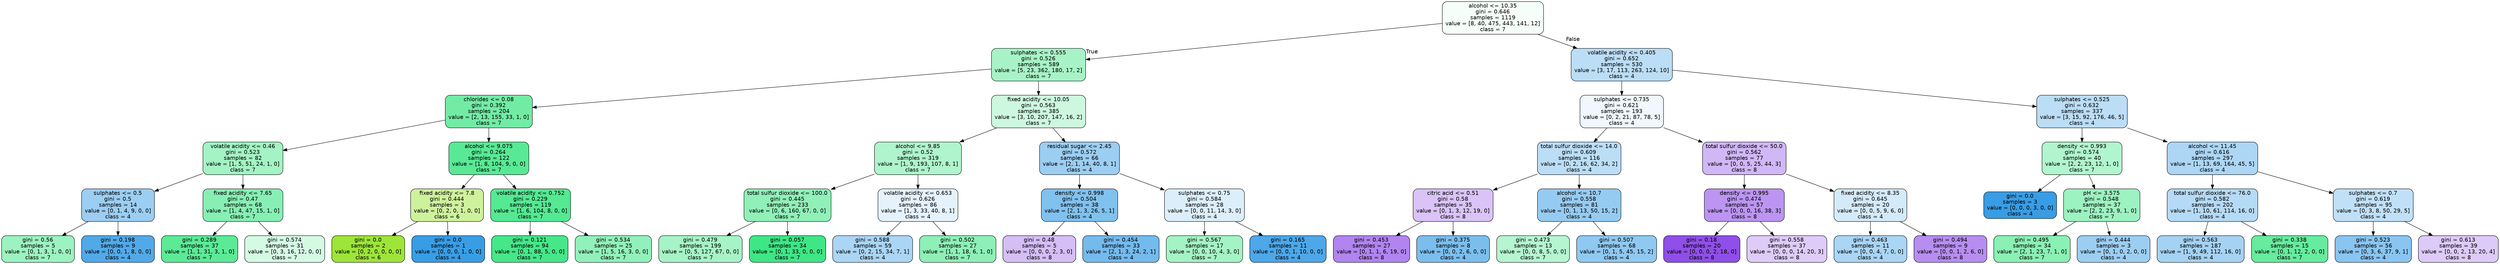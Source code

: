 digraph Tree {
node [shape=box, style="filled, rounded", color="black", fontname=helvetica] ;
edge [fontname=helvetica] ;
0 [label="alcohol <= 10.35\ngini = 0.646\nsamples = 1119\nvalue = [8, 40, 475, 443, 141, 12]\nclass = 7", fillcolor="#f6fef9"] ;
1 [label="sulphates <= 0.555\ngini = 0.526\nsamples = 589\nvalue = [5, 23, 362, 180, 17, 2]\nclass = 7", fillcolor="#a7f3c7"] ;
0 -> 1 [labeldistance=2.5, labelangle=45, headlabel="True"] ;
2 [label="chlorides <= 0.08\ngini = 0.392\nsamples = 204\nvalue = [2, 13, 155, 33, 1, 0]\nclass = 7", fillcolor="#72eca5"] ;
1 -> 2 ;
3 [label="volatile acidity <= 0.46\ngini = 0.523\nsamples = 82\nvalue = [1, 5, 51, 24, 1, 0]\nclass = 7", fillcolor="#a3f3c4"] ;
2 -> 3 ;
4 [label="sulphates <= 0.5\ngini = 0.5\nsamples = 14\nvalue = [0, 1, 4, 9, 0, 0]\nclass = 4", fillcolor="#9ccef2"] ;
3 -> 4 ;
5 [label="gini = 0.56\nsamples = 5\nvalue = [0, 1, 3, 1, 0, 0]\nclass = 7", fillcolor="#9cf2c0"] ;
4 -> 5 ;
6 [label="gini = 0.198\nsamples = 9\nvalue = [0, 0, 1, 8, 0, 0]\nclass = 4", fillcolor="#52a9e8"] ;
4 -> 6 ;
7 [label="fixed acidity <= 7.65\ngini = 0.47\nsamples = 68\nvalue = [1, 4, 47, 15, 1, 0]\nclass = 7", fillcolor="#87efb3"] ;
3 -> 7 ;
8 [label="gini = 0.289\nsamples = 37\nvalue = [1, 1, 31, 3, 1, 0]\nclass = 7", fillcolor="#5cea97"] ;
7 -> 8 ;
9 [label="gini = 0.574\nsamples = 31\nvalue = [0, 3, 16, 12, 0, 0]\nclass = 7", fillcolor="#d5fae4"] ;
7 -> 9 ;
10 [label="alcohol <= 9.075\ngini = 0.264\nsamples = 122\nvalue = [1, 8, 104, 9, 0, 0]\nclass = 7", fillcolor="#59e995"] ;
2 -> 10 ;
11 [label="fixed acidity <= 7.8\ngini = 0.444\nsamples = 3\nvalue = [0, 2, 0, 1, 0, 0]\nclass = 6", fillcolor="#cef29c"] ;
10 -> 11 ;
12 [label="gini = 0.0\nsamples = 2\nvalue = [0, 2, 0, 0, 0, 0]\nclass = 6", fillcolor="#9de539"] ;
11 -> 12 ;
13 [label="gini = 0.0\nsamples = 1\nvalue = [0, 0, 0, 1, 0, 0]\nclass = 4", fillcolor="#399de5"] ;
11 -> 13 ;
14 [label="volatile acidity <= 0.752\ngini = 0.229\nsamples = 119\nvalue = [1, 6, 104, 8, 0, 0]\nclass = 7", fillcolor="#54e992"] ;
10 -> 14 ;
15 [label="gini = 0.121\nsamples = 94\nvalue = [0, 1, 88, 5, 0, 0]\nclass = 7", fillcolor="#46e789"] ;
14 -> 15 ;
16 [label="gini = 0.534\nsamples = 25\nvalue = [1, 5, 16, 3, 0, 0]\nclass = 7", fillcolor="#92f1ba"] ;
14 -> 16 ;
17 [label="fixed acidity <= 10.05\ngini = 0.563\nsamples = 385\nvalue = [3, 10, 207, 147, 16, 2]\nclass = 7", fillcolor="#cdf8df"] ;
1 -> 17 ;
18 [label="alcohol <= 9.85\ngini = 0.52\nsamples = 319\nvalue = [1, 9, 193, 107, 8, 1]\nclass = 7", fillcolor="#aff4cc"] ;
17 -> 18 ;
19 [label="total sulfur dioxide <= 100.0\ngini = 0.445\nsamples = 233\nvalue = [0, 6, 160, 67, 0, 0]\nclass = 7", fillcolor="#90f0b8"] ;
18 -> 19 ;
20 [label="gini = 0.479\nsamples = 199\nvalue = [0, 5, 127, 67, 0, 0]\nclass = 7", fillcolor="#a5f3c6"] ;
19 -> 20 ;
21 [label="gini = 0.057\nsamples = 34\nvalue = [0, 1, 33, 0, 0, 0]\nclass = 7", fillcolor="#3fe685"] ;
19 -> 21 ;
22 [label="volatile acidity <= 0.653\ngini = 0.626\nsamples = 86\nvalue = [1, 3, 33, 40, 8, 1]\nclass = 4", fillcolor="#e5f2fc"] ;
18 -> 22 ;
23 [label="gini = 0.588\nsamples = 59\nvalue = [0, 2, 15, 34, 7, 1]\nclass = 4", fillcolor="#aad5f4"] ;
22 -> 23 ;
24 [label="gini = 0.502\nsamples = 27\nvalue = [1, 1, 18, 6, 1, 0]\nclass = 7", fillcolor="#8ef0b7"] ;
22 -> 24 ;
25 [label="residual sugar <= 2.45\ngini = 0.572\nsamples = 66\nvalue = [2, 1, 14, 40, 8, 1]\nclass = 4", fillcolor="#9ccef2"] ;
17 -> 25 ;
26 [label="density <= 0.998\ngini = 0.504\nsamples = 38\nvalue = [2, 1, 3, 26, 5, 1]\nclass = 4", fillcolor="#81c1ee"] ;
25 -> 26 ;
27 [label="gini = 0.48\nsamples = 5\nvalue = [0, 0, 0, 2, 3, 0]\nclass = 8", fillcolor="#d5bdf6"] ;
26 -> 27 ;
28 [label="gini = 0.454\nsamples = 33\nvalue = [2, 1, 3, 24, 2, 1]\nclass = 4", fillcolor="#74baed"] ;
26 -> 28 ;
29 [label="sulphates <= 0.75\ngini = 0.584\nsamples = 28\nvalue = [0, 0, 11, 14, 3, 0]\nclass = 4", fillcolor="#dceefa"] ;
25 -> 29 ;
30 [label="gini = 0.567\nsamples = 17\nvalue = [0, 0, 10, 4, 3, 0]\nclass = 7", fillcolor="#a4f3c5"] ;
29 -> 30 ;
31 [label="gini = 0.165\nsamples = 11\nvalue = [0, 0, 1, 10, 0, 0]\nclass = 4", fillcolor="#4da7e8"] ;
29 -> 31 ;
32 [label="volatile acidity <= 0.405\ngini = 0.652\nsamples = 530\nvalue = [3, 17, 113, 263, 124, 10]\nclass = 4", fillcolor="#bbddf6"] ;
0 -> 32 [labeldistance=2.5, labelangle=-45, headlabel="False"] ;
33 [label="sulphates <= 0.735\ngini = 0.621\nsamples = 193\nvalue = [0, 2, 21, 87, 78, 5]\nclass = 4", fillcolor="#f0f7fd"] ;
32 -> 33 ;
34 [label="total sulfur dioxide <= 14.0\ngini = 0.609\nsamples = 116\nvalue = [0, 2, 16, 62, 34, 2]\nclass = 4", fillcolor="#bbdef6"] ;
33 -> 34 ;
35 [label="citric acid <= 0.51\ngini = 0.58\nsamples = 35\nvalue = [0, 1, 3, 12, 19, 0]\nclass = 8", fillcolor="#d9c3f7"] ;
34 -> 35 ;
36 [label="gini = 0.453\nsamples = 27\nvalue = [0, 1, 1, 6, 19, 0]\nclass = 8", fillcolor="#b184ef"] ;
35 -> 36 ;
37 [label="gini = 0.375\nsamples = 8\nvalue = [0, 0, 2, 6, 0, 0]\nclass = 4", fillcolor="#7bbeee"] ;
35 -> 37 ;
38 [label="alcohol <= 10.7\ngini = 0.558\nsamples = 81\nvalue = [0, 1, 13, 50, 15, 2]\nclass = 4", fillcolor="#96cbf1"] ;
34 -> 38 ;
39 [label="gini = 0.473\nsamples = 13\nvalue = [0, 0, 8, 5, 0, 0]\nclass = 7", fillcolor="#b5f5d0"] ;
38 -> 39 ;
40 [label="gini = 0.507\nsamples = 68\nvalue = [0, 1, 5, 45, 15, 2]\nclass = 4", fillcolor="#8fc8f0"] ;
38 -> 40 ;
41 [label="total sulfur dioxide <= 50.0\ngini = 0.562\nsamples = 77\nvalue = [0, 0, 5, 25, 44, 3]\nclass = 8", fillcolor="#d1b7f6"] ;
33 -> 41 ;
42 [label="density <= 0.995\ngini = 0.474\nsamples = 57\nvalue = [0, 0, 0, 16, 38, 3]\nclass = 8", fillcolor="#bb95f1"] ;
41 -> 42 ;
43 [label="gini = 0.18\nsamples = 20\nvalue = [0, 0, 0, 2, 18, 0]\nclass = 8", fillcolor="#8f4fe8"] ;
42 -> 43 ;
44 [label="gini = 0.558\nsamples = 37\nvalue = [0, 0, 0, 14, 20, 3]\nclass = 8", fillcolor="#decbf8"] ;
42 -> 44 ;
45 [label="fixed acidity <= 8.35\ngini = 0.645\nsamples = 20\nvalue = [0, 0, 5, 9, 6, 0]\nclass = 4", fillcolor="#d5eaf9"] ;
41 -> 45 ;
46 [label="gini = 0.463\nsamples = 11\nvalue = [0, 0, 4, 7, 0, 0]\nclass = 4", fillcolor="#aad5f4"] ;
45 -> 46 ;
47 [label="gini = 0.494\nsamples = 9\nvalue = [0, 0, 1, 2, 6, 0]\nclass = 8", fillcolor="#b78ef0"] ;
45 -> 47 ;
48 [label="sulphates <= 0.525\ngini = 0.632\nsamples = 337\nvalue = [3, 15, 92, 176, 46, 5]\nclass = 4", fillcolor="#bbddf6"] ;
32 -> 48 ;
49 [label="density <= 0.993\ngini = 0.574\nsamples = 40\nvalue = [2, 2, 23, 12, 1, 0]\nclass = 7", fillcolor="#b1f5ce"] ;
48 -> 49 ;
50 [label="gini = 0.0\nsamples = 3\nvalue = [0, 0, 0, 3, 0, 0]\nclass = 4", fillcolor="#399de5"] ;
49 -> 50 ;
51 [label="pH <= 3.575\ngini = 0.548\nsamples = 37\nvalue = [2, 2, 23, 9, 1, 0]\nclass = 7", fillcolor="#9cf2c0"] ;
49 -> 51 ;
52 [label="gini = 0.495\nsamples = 34\nvalue = [2, 1, 23, 7, 1, 0]\nclass = 7", fillcolor="#8af0b4"] ;
51 -> 52 ;
53 [label="gini = 0.444\nsamples = 3\nvalue = [0, 1, 0, 2, 0, 0]\nclass = 4", fillcolor="#9ccef2"] ;
51 -> 53 ;
54 [label="alcohol <= 11.45\ngini = 0.616\nsamples = 297\nvalue = [1, 13, 69, 164, 45, 5]\nclass = 4", fillcolor="#acd6f4"] ;
48 -> 54 ;
55 [label="total sulfur dioxide <= 76.0\ngini = 0.582\nsamples = 202\nvalue = [1, 10, 61, 114, 16, 0]\nclass = 4", fillcolor="#b5daf5"] ;
54 -> 55 ;
56 [label="gini = 0.563\nsamples = 187\nvalue = [1, 9, 49, 112, 16, 0]\nclass = 4", fillcolor="#a5d2f3"] ;
55 -> 56 ;
57 [label="gini = 0.338\nsamples = 15\nvalue = [0, 1, 12, 2, 0, 0]\nclass = 7", fillcolor="#67eb9e"] ;
55 -> 57 ;
58 [label="sulphates <= 0.7\ngini = 0.619\nsamples = 95\nvalue = [0, 3, 8, 50, 29, 5]\nclass = 4", fillcolor="#c0e0f7"] ;
54 -> 58 ;
59 [label="gini = 0.523\nsamples = 56\nvalue = [0, 3, 6, 37, 9, 1]\nclass = 4", fillcolor="#89c5f0"] ;
58 -> 59 ;
60 [label="gini = 0.613\nsamples = 39\nvalue = [0, 0, 2, 13, 20, 4]\nclass = 8", fillcolor="#ddcaf8"] ;
58 -> 60 ;
}